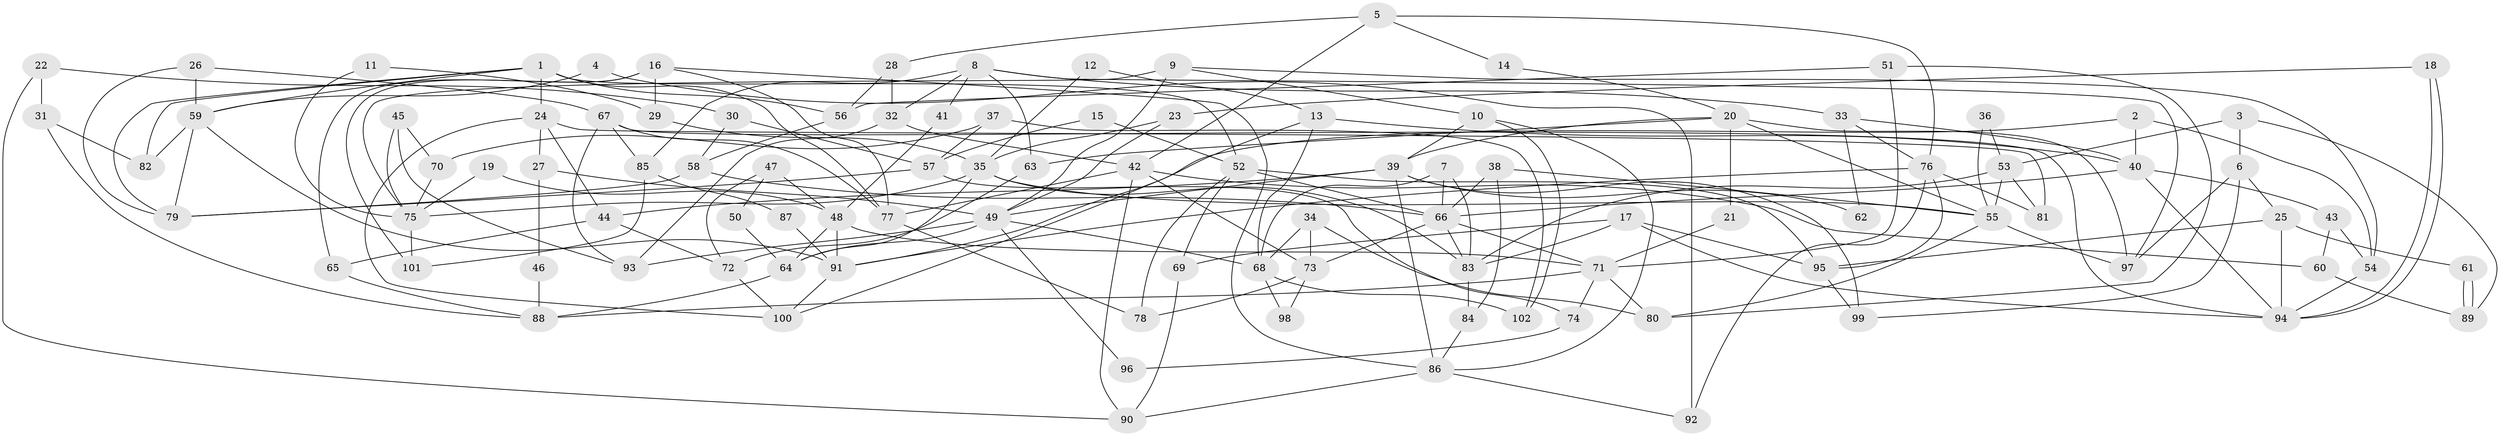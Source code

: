 // coarse degree distribution, {2: 0.06557377049180328, 4: 0.22950819672131148, 3: 0.19672131147540983, 7: 0.09836065573770492, 6: 0.22950819672131148, 8: 0.06557377049180328, 1: 0.01639344262295082, 5: 0.06557377049180328, 10: 0.01639344262295082, 9: 0.01639344262295082}
// Generated by graph-tools (version 1.1) at 2025/37/03/04/25 23:37:05]
// undirected, 102 vertices, 204 edges
graph export_dot {
  node [color=gray90,style=filled];
  1;
  2;
  3;
  4;
  5;
  6;
  7;
  8;
  9;
  10;
  11;
  12;
  13;
  14;
  15;
  16;
  17;
  18;
  19;
  20;
  21;
  22;
  23;
  24;
  25;
  26;
  27;
  28;
  29;
  30;
  31;
  32;
  33;
  34;
  35;
  36;
  37;
  38;
  39;
  40;
  41;
  42;
  43;
  44;
  45;
  46;
  47;
  48;
  49;
  50;
  51;
  52;
  53;
  54;
  55;
  56;
  57;
  58;
  59;
  60;
  61;
  62;
  63;
  64;
  65;
  66;
  67;
  68;
  69;
  70;
  71;
  72;
  73;
  74;
  75;
  76;
  77;
  78;
  79;
  80;
  81;
  82;
  83;
  84;
  85;
  86;
  87;
  88;
  89;
  90;
  91;
  92;
  93;
  94;
  95;
  96;
  97;
  98;
  99;
  100;
  101;
  102;
  1 -- 77;
  1 -- 24;
  1 -- 52;
  1 -- 56;
  1 -- 59;
  1 -- 79;
  1 -- 82;
  2 -- 91;
  2 -- 54;
  2 -- 40;
  3 -- 6;
  3 -- 53;
  3 -- 89;
  4 -- 92;
  4 -- 59;
  5 -- 42;
  5 -- 76;
  5 -- 14;
  5 -- 28;
  6 -- 97;
  6 -- 25;
  6 -- 99;
  7 -- 83;
  7 -- 66;
  7 -- 68;
  8 -- 33;
  8 -- 97;
  8 -- 32;
  8 -- 41;
  8 -- 63;
  8 -- 85;
  9 -- 49;
  9 -- 75;
  9 -- 10;
  9 -- 54;
  10 -- 86;
  10 -- 39;
  10 -- 102;
  11 -- 29;
  11 -- 75;
  12 -- 13;
  12 -- 35;
  13 -- 40;
  13 -- 68;
  13 -- 100;
  14 -- 20;
  15 -- 52;
  15 -- 57;
  16 -- 65;
  16 -- 86;
  16 -- 29;
  16 -- 77;
  16 -- 101;
  17 -- 94;
  17 -- 69;
  17 -- 83;
  17 -- 95;
  18 -- 23;
  18 -- 94;
  18 -- 94;
  19 -- 75;
  19 -- 48;
  20 -- 39;
  20 -- 55;
  20 -- 21;
  20 -- 63;
  20 -- 97;
  21 -- 71;
  22 -- 31;
  22 -- 30;
  22 -- 90;
  23 -- 49;
  23 -- 35;
  24 -- 100;
  24 -- 44;
  24 -- 27;
  24 -- 81;
  25 -- 95;
  25 -- 94;
  25 -- 61;
  26 -- 67;
  26 -- 59;
  26 -- 79;
  27 -- 49;
  27 -- 46;
  28 -- 32;
  28 -- 56;
  29 -- 35;
  30 -- 58;
  30 -- 57;
  31 -- 88;
  31 -- 82;
  32 -- 42;
  32 -- 93;
  33 -- 76;
  33 -- 40;
  33 -- 62;
  34 -- 73;
  34 -- 80;
  34 -- 68;
  35 -- 55;
  35 -- 83;
  35 -- 64;
  35 -- 75;
  36 -- 53;
  36 -- 55;
  37 -- 70;
  37 -- 102;
  37 -- 57;
  38 -- 84;
  38 -- 66;
  38 -- 55;
  39 -- 99;
  39 -- 44;
  39 -- 49;
  39 -- 62;
  39 -- 86;
  40 -- 66;
  40 -- 43;
  40 -- 94;
  41 -- 48;
  42 -- 77;
  42 -- 60;
  42 -- 73;
  42 -- 90;
  43 -- 54;
  43 -- 60;
  44 -- 72;
  44 -- 65;
  45 -- 75;
  45 -- 93;
  45 -- 70;
  46 -- 88;
  47 -- 48;
  47 -- 72;
  47 -- 50;
  48 -- 91;
  48 -- 64;
  48 -- 71;
  49 -- 68;
  49 -- 64;
  49 -- 93;
  49 -- 96;
  50 -- 64;
  51 -- 71;
  51 -- 56;
  51 -- 80;
  52 -- 78;
  52 -- 66;
  52 -- 69;
  52 -- 95;
  53 -- 83;
  53 -- 55;
  53 -- 81;
  54 -- 94;
  55 -- 80;
  55 -- 97;
  56 -- 58;
  57 -- 79;
  57 -- 74;
  58 -- 79;
  58 -- 66;
  59 -- 79;
  59 -- 82;
  59 -- 91;
  60 -- 89;
  61 -- 89;
  61 -- 89;
  63 -- 72;
  64 -- 88;
  65 -- 88;
  66 -- 71;
  66 -- 73;
  66 -- 83;
  67 -- 94;
  67 -- 93;
  67 -- 77;
  67 -- 85;
  68 -- 98;
  68 -- 102;
  69 -- 90;
  70 -- 75;
  71 -- 74;
  71 -- 80;
  71 -- 88;
  72 -- 100;
  73 -- 78;
  73 -- 98;
  74 -- 96;
  75 -- 101;
  76 -- 81;
  76 -- 95;
  76 -- 91;
  76 -- 92;
  77 -- 78;
  83 -- 84;
  84 -- 86;
  85 -- 87;
  85 -- 101;
  86 -- 90;
  86 -- 92;
  87 -- 91;
  91 -- 100;
  95 -- 99;
}
